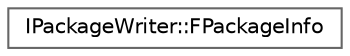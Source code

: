 digraph "Graphical Class Hierarchy"
{
 // INTERACTIVE_SVG=YES
 // LATEX_PDF_SIZE
  bgcolor="transparent";
  edge [fontname=Helvetica,fontsize=10,labelfontname=Helvetica,labelfontsize=10];
  node [fontname=Helvetica,fontsize=10,shape=box,height=0.2,width=0.4];
  rankdir="LR";
  Node0 [id="Node000000",label="IPackageWriter::FPackageInfo",height=0.2,width=0.4,color="grey40", fillcolor="white", style="filled",URL="$d4/d4f/structIPackageWriter_1_1FPackageInfo.html",tooltip=" "];
}
